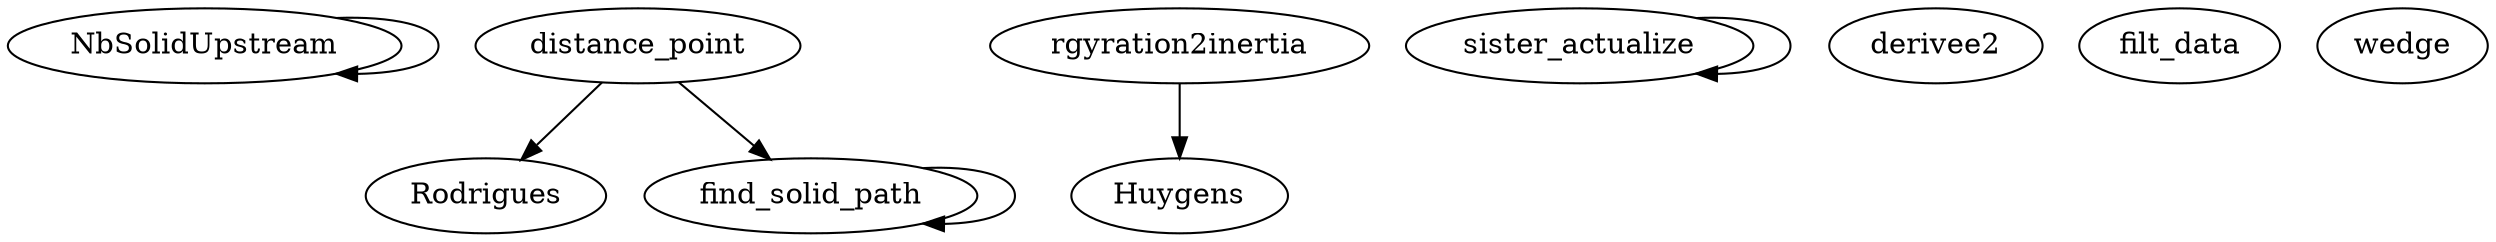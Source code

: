 /* Created by mdot for Matlab */
digraph m2html {
  NbSolidUpstream -> NbSolidUpstream;
  distance_point -> Rodrigues;
  distance_point -> find_solid_path;
  find_solid_path -> find_solid_path;
  rgyration2inertia -> Huygens;
  sister_actualize -> sister_actualize;

  Huygens [URL="Huygens.html"];
  NbSolidUpstream [URL="NbSolidUpstream.html"];
  Rodrigues [URL="Rodrigues.html"];
  derivee2 [URL="derivee2.html"];
  distance_point [URL="distance_point.html"];
  filt_data [URL="filt_data.html"];
  find_solid_path [URL="find_solid_path.html"];
  rgyration2inertia [URL="rgyration2inertia.html"];
  sister_actualize [URL="sister_actualize.html"];
  wedge [URL="wedge.html"];
}
